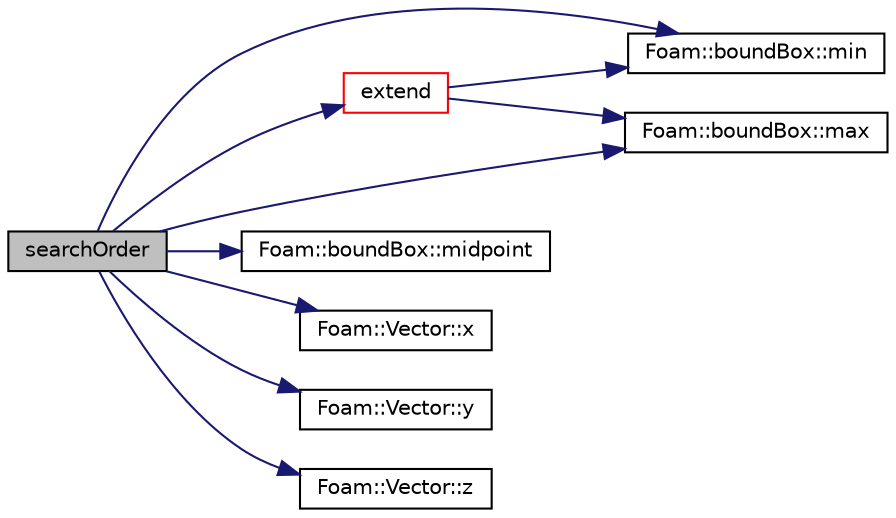 digraph "searchOrder"
{
  bgcolor="transparent";
  edge [fontname="Helvetica",fontsize="10",labelfontname="Helvetica",labelfontsize="10"];
  node [fontname="Helvetica",fontsize="10",shape=record];
  rankdir="LR";
  Node171 [label="searchOrder",height=0.2,width=0.4,color="black", fillcolor="grey75", style="filled", fontcolor="black"];
  Node171 -> Node172 [color="midnightblue",fontsize="10",style="solid",fontname="Helvetica"];
  Node172 [label="extend",height=0.2,width=0.4,color="red",URL="$a28773.html#aa587a09f8f1ac8b806f9f1314f0e0733",tooltip="Return slightly wider bounding box. "];
  Node172 -> Node176 [color="midnightblue",fontsize="10",style="solid",fontname="Helvetica"];
  Node176 [label="Foam::boundBox::min",height=0.2,width=0.4,color="black",URL="$a28253.html#a41bea928bbb72b904d07db28570b07bd",tooltip="Minimum describing the bounding box. "];
  Node172 -> Node182 [color="midnightblue",fontsize="10",style="solid",fontname="Helvetica"];
  Node182 [label="Foam::boundBox::max",height=0.2,width=0.4,color="black",URL="$a28253.html#a43279cd20862e64a21c8c82ee6c2441b",tooltip="Maximum describing the bounding box. "];
  Node171 -> Node182 [color="midnightblue",fontsize="10",style="solid",fontname="Helvetica"];
  Node171 -> Node183 [color="midnightblue",fontsize="10",style="solid",fontname="Helvetica"];
  Node183 [label="Foam::boundBox::midpoint",height=0.2,width=0.4,color="black",URL="$a28253.html#aedd4821d18a238535bc7104ad5a4a210",tooltip="The midpoint of the bounding box. "];
  Node171 -> Node176 [color="midnightblue",fontsize="10",style="solid",fontname="Helvetica"];
  Node171 -> Node184 [color="midnightblue",fontsize="10",style="solid",fontname="Helvetica"];
  Node184 [label="Foam::Vector::x",height=0.2,width=0.4,color="black",URL="$a29749.html#a63327976e5a8359700064a02ae22548e"];
  Node171 -> Node185 [color="midnightblue",fontsize="10",style="solid",fontname="Helvetica"];
  Node185 [label="Foam::Vector::y",height=0.2,width=0.4,color="black",URL="$a29749.html#a1ee865f676fbac703a49c6654dd3ad74"];
  Node171 -> Node186 [color="midnightblue",fontsize="10",style="solid",fontname="Helvetica"];
  Node186 [label="Foam::Vector::z",height=0.2,width=0.4,color="black",URL="$a29749.html#a1c8320b15610de211ec70ef966581423"];
}
